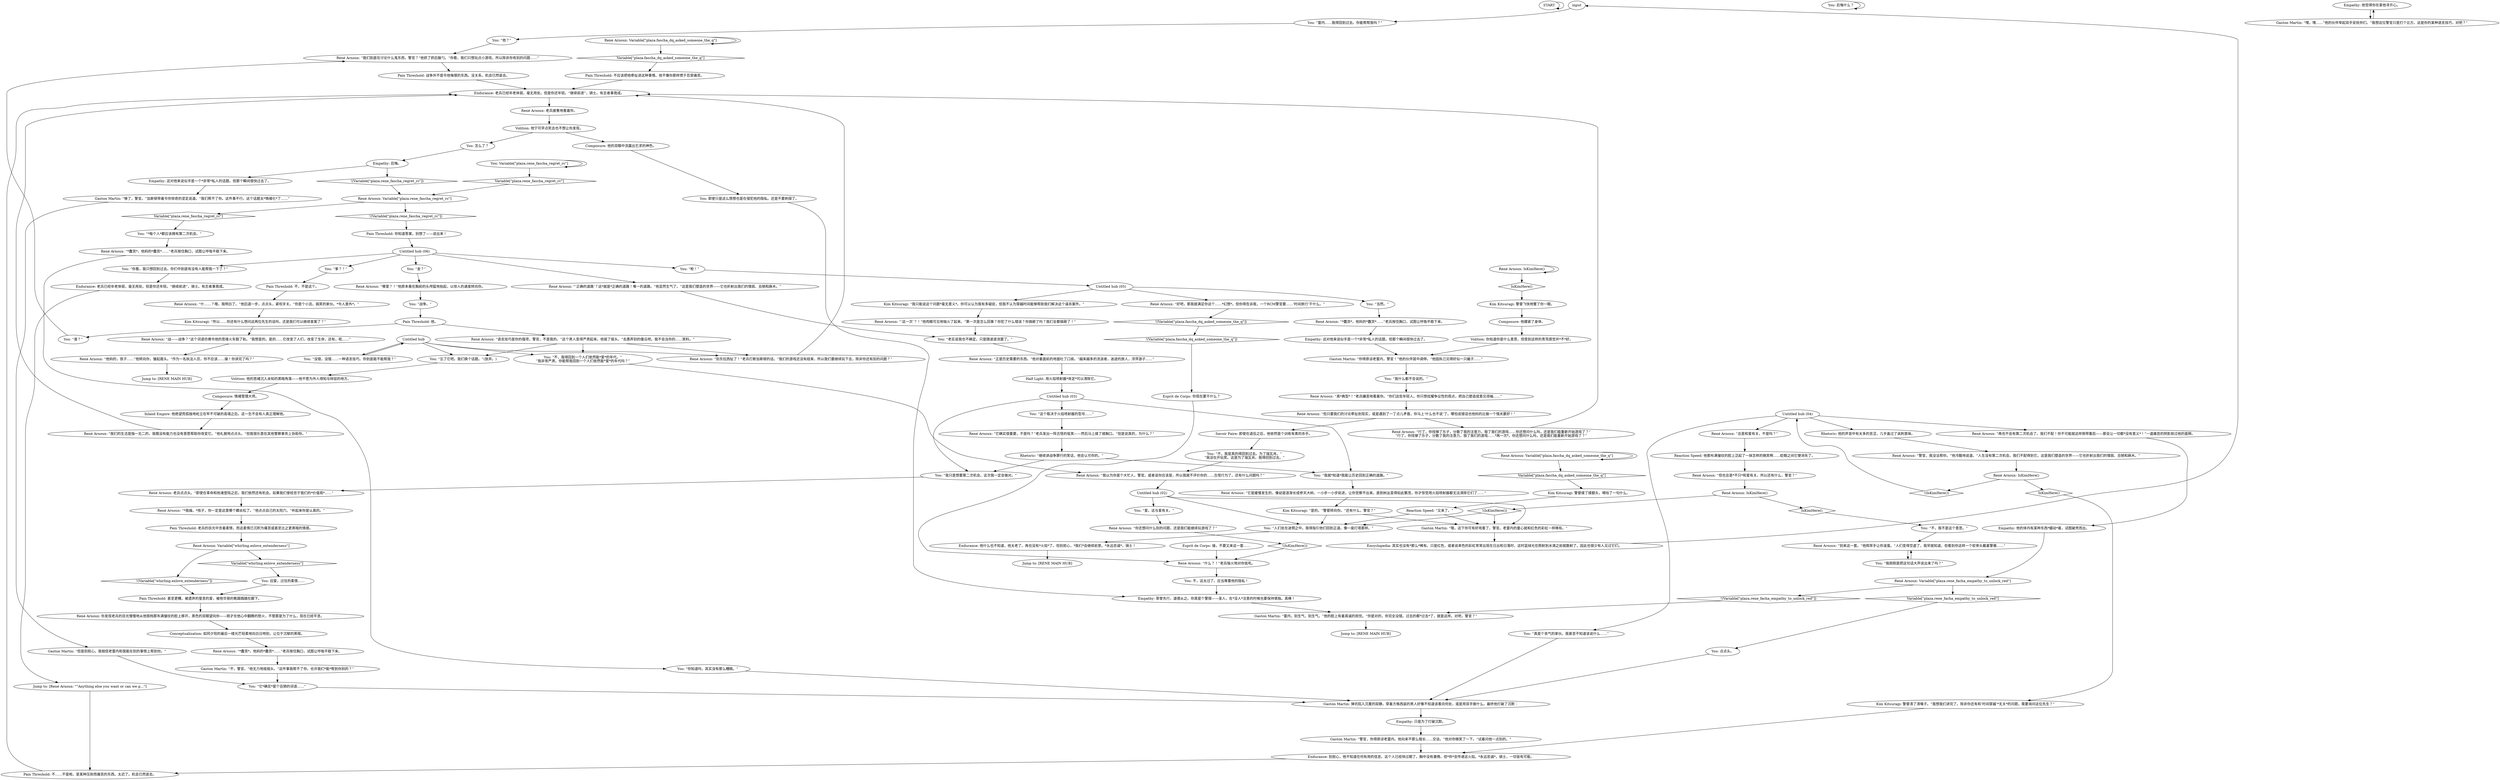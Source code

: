 # PLAZA / RENE TURNING BACK TIME
# Ask René if he knows a way to turn back time
# ==================================================
digraph G {
	  0 [label="START"];
	  1 [label="input"];
	  2 [label="Untitled hub (02)"];
	  3 [label="Endurance: 他什么也不知道，他太老了。再也没有*火焰*了。但别担心，*我们*会继续前景。*永远忠诚*，骑士！"];
	  4 [label="René Arnoux: 老兵点点头。“即使在革命和抢滩登陆之后，我们依然还有机会。如果我们曾经忠于我们的*价值观*……”"];
	  5 [label="René Arnoux: “‘这一次’？！”他肉眼可见地恼火了起来。“第一次是怎么回事？你犯了什么错误？你搞砸了吗？我们全都搞砸了！”"];
	  6 [label="Kim Kitsuragi: “所以……你还有什么想问这两位先生的话吗，还是我们可以继续查案了？”"];
	  7 [label="René Arnoux: “行了，你找够了乐子，分散了我的注意力，毁了我们的游戏……你还想问什么吗，还是我们能重新开始游戏了？”\n“行了，你找够了乐子，分散了我的注意力，毁了我们的游戏……*再一次*。你还想问什么吗，还是我们能重新开始游戏了？”"];
	  8 [label="You: “不，我不是这个意思。”"];
	  9 [label="René Arnoux: Variable[\"plaza.fascha_dq_asked_someone_the_q\"]"];
	  10 [label="Variable[\"plaza.fascha_dq_asked_someone_the_q\"]", shape=diamond];
	  11 [label="!(Variable[\"plaza.fascha_dq_asked_someone_the_q\"])", shape=diamond];
	  12 [label="Gaston Martin: “哦，这下你可有好戏看了，警官。老雷内的童心就和红色的彩虹一样稀有。”"];
	  13 [label="You: “老实说我也不确定。只是随波逐流罢了。”"];
	  14 [label="René Arnoux: “再也不会有第二次机会了。我们不配！你不可能就这样倒带重启——那会让一切都*没有意义*！”一道痛苦的阴影掠过他的面颊。"];
	  15 [label="You: “你知道吗，其实没有那么糟糕。”"];
	  16 [label="Empathy: 这对他来说似乎是一个*非常*私人的话题。但那个瞬间很快过去了。"];
	  17 [label="You: 后悔什么？"];
	  18 [label="You: Variable[\"plaza.rene_fascha_regret_rc\"]"];
	  19 [label="Variable[\"plaza.rene_fascha_regret_rc\"]", shape=diamond];
	  20 [label="!(Variable[\"plaza.rene_fascha_regret_rc\"])", shape=diamond];
	  21 [label="You: 不，这太过了。应当尊重他的隐私！"];
	  22 [label="Empathy: 他觉得你在拿他寻开心。"];
	  23 [label="Untitled hub"];
	  24 [label="René Arnoux: “语言技巧是你的强项，警官，不是我的。”这个男人变得严肃起来。他摇了摇头。“去愚弄别的傻瓜吧。我不会当你的……笑料。”"];
	  25 [label="You: “他？”"];
	  26 [label="René Arnoux: IsKimHere()"];
	  27 [label="IsKimHere()", shape=diamond];
	  28 [label="!(IsKimHere())", shape=diamond];
	  29 [label="Jump to: [RENE MAIN HUB]"];
	  30 [label="Composure: 他的双眼中流露出乞求的神色。"];
	  31 [label="You: 怎么了？"];
	  32 [label="You: 即使只是这么想想也是在侵犯他的隐私。还是不要刺探了。"];
	  33 [label="Untitled hub (05)"];
	  34 [label="René Arnoux: “哪里？！”他原本垂在胸前的头颅猛地抬起，以惊人的速度转向你。"];
	  35 [label="Kim Kitsuragi: “我只能说这个问题*毫无意义*。你可以认为我有多疑症，但我不认为穿越时间能够帮助我们解决这个谋杀案件。”"];
	  36 [label="You: “你看，我只想回到过去。你们中到底有没有人能帮我一下了？”"];
	  37 [label="You: “金？”"];
	  38 [label="You: “战争。”"];
	  39 [label="Savoir Faire: 即使在退伍之后，他依然是个训练有素的杀手。"];
	  40 [label="You: “我刚刚是把这句话大声说出来了吗？”"];
	  41 [label="Volition: 你知道你是什么意思，但受到这样的责骂感觉并*不*好。"];
	  42 [label="René Arnoux: Variable[\"plaza.fascha_dq_asked_someone_the_q\"]"];
	  43 [label="Variable[\"plaza.fascha_dq_asked_someone_the_q\"]", shape=diamond];
	  44 [label="!(Variable[\"plaza.fascha_dq_asked_someone_the_q\"])", shape=diamond];
	  45 [label="Kim Kitsuragi: “是的。”警督转向你。“还有什么，警官？”"];
	  46 [label="Half Light: 用火焰喷射器*肯定*可以清除它。"];
	  47 [label="Rhetoric: 他的声音中有太多的苦涩，几乎盖过了讽刺意味。"];
	  48 [label="You: 点点头。"];
	  49 [label="Volition: 他宁可早点死去也不想让你发现。"];
	  50 [label="Jump to: [RENE MAIN HUB]"];
	  51 [label="Pain Threshold: 不……不是枪。是某种压抑而痛苦的东西。太迟了。机会已然逝去。"];
	  52 [label="René Arnoux: “你还想问什么别的问题，还是我们能继续玩游戏了？”"];
	  53 [label="René Arnoux: “总是和爱有关，不是吗？”"];
	  54 [label="You: “它*确实*是个丑陋的词语……”"];
	  55 [label="Endurance: 老兵已经年老体弱，毫无用处。但是你还年轻。“继续前进”，骑士。有志者事竟成。"];
	  56 [label="René Arnoux: “*蠢货*，他妈的*蠢货*……”老兵按住胸口，试图让呼吸平稳下来。"];
	  57 [label="Volition: 他的思绪沉入未知的黑暗角落——他不愿为外人得知与辩驳的地方。"];
	  58 [label="René Arnoux: “我以为你是个大忙人，警官。或者说你应该是，所以我就不评价你的……古怪行为了。还有什么问题吗？”"];
	  59 [label="René Arnoux: “*我操。*孩子，你一定是这里哪个螺丝松了。”他点点自己的太阳穴。“听起来你是认真的。”"];
	  60 [label="René Arnoux: “它是缓慢发生的，像幼苗逐渐长成参天大树。一小步一小步前进，让你觉察不出来。直到树丛变得如此繁茂，你才惊觉用火焰喷射器都无法清除它们了……”"];
	  61 [label="René Arnoux: “‘正确的道路’？这*就是*正确的道路！唯一的道路。”他显然生气了。“这是我们塑造的世界——它也折射出我们的懦弱、丑陋和麻木。”"];
	  62 [label="You: “我什么都不会说的。”"];
	  63 [label="René Arnoux: “别东拉西扯了！”老兵打断加斯顿的话。“我们的游戏还没有结束，所以我们要继续玩下去，除非你还有别的问题？”"];
	  64 [label="You: “不，我是真的得回到过去。为了瑞瓦肖。”\n“我没在开玩笑。这是为了瑞瓦肖。我得回到过去。”"];
	  65 [label="René Arnoux: “他妈的，孩子……”他转向你，皱起眉头。“作为一名执法人员，你不应该……操！你讲完了吗？”"];
	  66 [label="René Arnoux: “我们到底在讨论什么鬼东西，警官？”他抓了抓后脑勺。“你看，我们只想玩点小游戏，所以除非你有别的问题……”"];
	  67 [label="Pain Threshold: 老兵的目光中含着柔情，而这柔情已沉积为痛苦或甚至比之更黑暗的情感。"];
	  68 [label="René Arnoux: “好吧，那我就满足你这个……*幻想*。但你得告诉我，一个RCM警官要……‘时间旅行’干什么。”"];
	  69 [label="You: “*每个人*都应该拥有第二次机会。”"];
	  70 [label="Pain Threshold: 他。"];
	  71 [label="René Arnoux: “战——战争？”这个词语仿佛令他的思维火车脱了轨。“我想是的。是的……它改变了人们，改变了生命，还有，呃……”"];
	  72 [label="Pain Threshold: 不应该把他牵扯进这种事情。他不像你那样惯于忍受痛苦。"];
	  73 [label="Esprit de Corps: 操，不要又来这一套……"];
	  74 [label="Esprit de Corps: 你现在要干什么？"];
	  75 [label="René Arnoux: “什么？！”老兵恼火地对你低吼。"];
	  76 [label="Encyclopedia: 其实也没有*那么*稀有。只是红色，或者说单色的彩虹常常出现在日出和日落时，这时蓝绿光在照射到水滴之前就散射了。因此也很少有人见过它们。"];
	  77 [label="Kim Kitsuragi: 警督清了清嗓子。“我想我们讲完了。除非你还有和‘时间穿越’*无关*的问题，需要询问这位先生？”"];
	  78 [label="Empathy: 这对他来说似乎是一个*非常*私人的话题。但那个瞬间很快过去了。"];
	  79 [label="Gaston Martin: “但是别担心。我相信老雷内和我能在别的事情上帮到你。”"];
	  80 [label="René Arnoux: 你发现老兵的目光慢慢地从他搭档那布满皱纹的脸上移开，黑色的双眼望向你——刚才在他心中翻腾的怒火，不管那是为了什么，现在已经平息。"];
	  81 [label="You: “枪！”"];
	  82 [label="Pain Threshold: 战争并不是令他悔恨的东西。没关系，机会已然逝去。"];
	  83 [label="René Arnoux: “真*典型*！”老兵嫌恶地看着你。“你们这些年轻人。你只想炫耀争议性的观点，把自己塑造成意见领袖……”"];
	  84 [label="You: “雷内……我得回到过去。你能帮帮我吗？”"];
	  85 [label="You: “人们处在迷惘之中。我得指引他们回到正道。像一座灯塔那样。”"];
	  86 [label="Untitled hub (04)"];
	  87 [label="Gaston Martin: 弹坑陷入沉重的寂静。穿着方格西装的男人好像不知道该看向何处，或是用双手做什么。最终他打破了沉默："];
	  88 [label="Gaston Martin: “够了，警官。”加斯顿带着令你惊奇的坚定说道。“我们帮不了你。这件事不行。这个话题太*情绪化*了……”"];
	  89 [label="You: “不，我得回到一个人们依然能*爱*的年代。”\n“我非常严肃。你能帮我回到一个人们依然能*爱*的年代吗？”"];
	  90 [label="You: “我就*知道*我能让历史回到正确的道路。”"];
	  91 [label="René Arnoux: Variable[\"plaza.rene_facha_empathy_to_unlock_red\"]"];
	  92 [label="Variable[\"plaza.rene_facha_empathy_to_unlock_red\"]", shape=diamond];
	  93 [label="!(Variable[\"plaza.rene_facha_empathy_to_unlock_red\"])", shape=diamond];
	  94 [label="René Arnoux: IsKimHere()"];
	  95 [label="IsKimHere()", shape=diamond];
	  96 [label="!(IsKimHere())", shape=diamond];
	  97 [label="Empathy: 只是为了打破沉默。"];
	  98 [label="You: “这个取决于火焰喷射器的型号……”"];
	  99 [label="René Arnoux: “它确实很重要，不是吗？”老兵发出一阵古怪的低笑——然后马上揉了揉胸口。“但是说真的，为什么？”"];
	  100 [label="René Arnoux: Variable[\"plaza.rene_fascha_regret_rc\"]"];
	  101 [label="Variable[\"plaza.rene_fascha_regret_rc\"]", shape=diamond];
	  102 [label="!(Variable[\"plaza.rene_fascha_regret_rc\"])", shape=diamond];
	  103 [label="Pain Threshold: 你知道答案，别想了——说出来！"];
	  104 [label="Conceptualization: 如同夕阳的最后一缕光芒轻柔地向白日吻别，让位于沉郁的黑暗。"];
	  105 [label="René Arnoux: “别来这一套。”他挥挥手让你滚蛋。“人们变得空虚了，我早就知道，但看到你这样一个软骨头戴着警徽……”"];
	  106 [label="Pain Threshold: 甚至更糟，被遗弃的窒息的爱，被他华丽的靴跟践踏在脚下。"];
	  107 [label="Gaston Martin: “雷内，别生气，别生气。”他的脸上有着真诚的担忧。“你是对的，你完全没错。过去的都*过去*了，就是这样。对吧，警官？”"];
	  108 [label="Empathy: 荣誉先行，道德从之。你真是个警探——圣人，在*没人*注意的时候也要保持慎独。真棒！"];
	  109 [label="René Arnoux: “*蠢货*，他妈的*蠢货*……”老兵按住胸口，试图让呼吸平稳下来。"];
	  110 [label="Gaston Martin: “你得原谅老雷内，警官！”他的伙伴居中调停。“他固执己见得好似一只蝎子……”"];
	  111 [label="Untitled hub (06)"];
	  112 [label="You: “没错，没错……一种语言技巧。你到底能不能帮我？”"];
	  113 [label="Jump to: [RENE MAIN HUB]"];
	  114 [label="You: “爱。这与爱有关。”"];
	  115 [label="René Arnoux: “警官，我没法帮你。”他冷酷地说道。“人生没有第二次机会。我们不配得到它。这是我们塑造的世界——它也折射出我们的懦弱、丑陋和麻木。”"];
	  116 [label="Gaston Martin: “警官，你得原谅老雷内。他向来不那么擅长……交谈。”他对你微笑了一下。“试着问他一点别的。”"];
	  117 [label="René Arnoux: “*蠢货*，他妈的*蠢货*……”老兵按住胸口，试图让呼吸平稳下来。"];
	  118 [label="Gaston Martin: “不，警官。”他无力地摇摇头。“这件事我帮不了你。也许我们*能*帮到你别的？”"];
	  119 [label="René Arnoux: “但只要我们的讨论牵扯到现实，或是遇到了一丁点儿矛盾，你马上‘什么也不说’了。哪怕说错话也他妈的比做一个懦夫要好！”"];
	  120 [label="Reaction Speed: “又来了。”"];
	  121 [label="You: 旧爱，过往的柔情……"];
	  122 [label="Empathy: 他的体内有某种东西*蠕动*着，试图破壳而出。"];
	  123 [label="Empathy: 后悔。"];
	  124 [label="Endurance: 老兵已经年老体弱，毫无用处。但是你还年轻。“继续前进”，骑士。有志者事竟成。"];
	  125 [label="René Arnoux: IsKimHere()"];
	  126 [label="IsKimHere()", shape=diamond];
	  127 [label="!(IsKimHere())", shape=diamond];
	  128 [label="Composure: 他绷紧了身体。"];
	  129 [label="Gaston Martin: “嘿，嘿……”他的伙伴举起双手安抚你们。“我想这位警官只是打个比方。这是你的某种语言技巧，对吧？”"];
	  130 [label="Reaction Speed: 他那布满皱纹的脸上泛起了一抹怎样的微笑啊……眨眼之间它便消失了。"];
	  131 [label="Kim Kitsuragi: 警督揉了揉额头，嘀咕了一句什么。"];
	  132 [label="Jump to: [René Arnoux: \"\"Anything else you want or can we g...\"]"];
	  133 [label="René Arnoux: 老兵疲惫地看着你。"];
	  134 [label="Kim Kitsuragi: 警督飞快地瞥了你一眼。"];
	  135 [label="Untitled hub (03)"];
	  136 [label="Rhetoric: “继续讲战争罪行的笑话，他会认可你的。”"];
	  137 [label="René Arnoux: “正是历史需要的东西。”他对着面前的地面吐了口痰。“越来越多的流浪者，迷途的旅人，浮萍游子……”"];
	  138 [label="You: “真是个丧气的家伙。我甚至不知道该说什么……”"];
	  139 [label="Endurance: 别担心，他不知道任何有用的信息。这个人已经快过期了。胸中没有激情。但*你*会传递这火焰。*永远忠诚*，骑士，一切皆有可能。"];
	  140 [label="René Arnoux: “我们的生活是独一无二的，我既没有能力也没有意愿帮助你改变它。”他礼貌地点点头。“但我很乐意在其他警察事务上协助你。”"];
	  141 [label="You: “爹？！”"];
	  142 [label="Pain Threshold: 不，不是这个。"];
	  143 [label="René Arnoux: “什……？哦，我明白了。”他后退一步，点点头，紧咬牙关。“你是个小丑。搞笑的家伙。*令人意外*。”"];
	  144 [label="You: “忘了它吧。我们换个话题。”(放弃。)"];
	  145 [label="René Arnoux: “但也总是*不只*和爱有关。所以还有什么，警官？”"];
	  146 [label="You: “我只是想要第二次机会。这次我一定会做对。”"];
	  147 [label="You: “当然。”"];
	  148 [label="Composure: 情绪管理大师。"];
	  149 [label="Inland Empire: 他绝望而孤独地屹立在牢不可破的高墙之后。这一生不会有人真正理解他。"];
	  150 [label="You: “谁？”"];
	  151 [label="René Arnoux: Variable[\"whirling.exlove_extenderness\"]"];
	  152 [label="Variable[\"whirling.exlove_extenderness\"]", shape=diamond];
	  153 [label="!(Variable[\"whirling.exlove_extenderness\"])", shape=diamond];
	  0 -> 0
	  1 -> 84
	  2 -> 114
	  2 -> 12
	  2 -> 85
	  3 -> 113
	  4 -> 59
	  5 -> 13
	  6 -> 71
	  7 -> 124
	  8 -> 105
	  9 -> 9
	  9 -> 10
	  10 -> 131
	  11 -> 44
	  12 -> 76
	  13 -> 137
	  14 -> 122
	  15 -> 87
	  16 -> 88
	  17 -> 17
	  18 -> 18
	  18 -> 19
	  19 -> 100
	  20 -> 100
	  21 -> 108
	  22 -> 129
	  23 -> 112
	  23 -> 89
	  23 -> 144
	  23 -> 63
	  24 -> 144
	  24 -> 89
	  24 -> 63
	  25 -> 66
	  26 -> 26
	  26 -> 27
	  27 -> 134
	  28 -> 75
	  30 -> 32
	  31 -> 123
	  32 -> 108
	  33 -> 35
	  33 -> 147
	  33 -> 68
	  34 -> 38
	  35 -> 5
	  36 -> 55
	  37 -> 34
	  38 -> 70
	  39 -> 64
	  40 -> 105
	  41 -> 110
	  42 -> 42
	  42 -> 43
	  43 -> 72
	  44 -> 74
	  45 -> 12
	  45 -> 85
	  46 -> 135
	  47 -> 115
	  48 -> 87
	  49 -> 30
	  49 -> 31
	  51 -> 124
	  52 -> 28
	  53 -> 130
	  54 -> 87
	  55 -> 132
	  56 -> 118
	  57 -> 148
	  58 -> 2
	  59 -> 67
	  60 -> 45
	  61 -> 13
	  62 -> 83
	  63 -> 124
	  64 -> 58
	  65 -> 50
	  66 -> 82
	  67 -> 151
	  68 -> 11
	  69 -> 117
	  70 -> 24
	  70 -> 150
	  71 -> 65
	  72 -> 124
	  73 -> 75
	  74 -> 75
	  75 -> 21
	  76 -> 1
	  77 -> 139
	  78 -> 110
	  79 -> 54
	  80 -> 104
	  81 -> 33
	  82 -> 124
	  83 -> 119
	  84 -> 25
	  85 -> 3
	  86 -> 138
	  86 -> 53
	  86 -> 14
	  86 -> 47
	  87 -> 97
	  88 -> 79
	  89 -> 58
	  90 -> 60
	  91 -> 92
	  91 -> 93
	  92 -> 48
	  93 -> 107
	  94 -> 96
	  94 -> 95
	  95 -> 77
	  96 -> 86
	  97 -> 116
	  98 -> 99
	  99 -> 136
	  100 -> 101
	  100 -> 102
	  101 -> 69
	  102 -> 103
	  103 -> 111
	  104 -> 56
	  105 -> 40
	  106 -> 80
	  107 -> 29
	  108 -> 107
	  109 -> 78
	  110 -> 62
	  111 -> 36
	  111 -> 37
	  111 -> 141
	  111 -> 81
	  111 -> 61
	  112 -> 23
	  114 -> 52
	  115 -> 94
	  116 -> 139
	  117 -> 15
	  118 -> 54
	  119 -> 39
	  119 -> 7
	  120 -> 12
	  120 -> 85
	  121 -> 106
	  122 -> 91
	  123 -> 16
	  123 -> 20
	  124 -> 133
	  125 -> 126
	  125 -> 127
	  126 -> 8
	  127 -> 12
	  127 -> 85
	  128 -> 41
	  129 -> 22
	  130 -> 145
	  131 -> 120
	  132 -> 51
	  133 -> 49
	  134 -> 128
	  135 -> 98
	  135 -> 90
	  135 -> 146
	  136 -> 90
	  136 -> 146
	  137 -> 46
	  138 -> 87
	  139 -> 51
	  140 -> 124
	  141 -> 142
	  142 -> 143
	  143 -> 6
	  144 -> 57
	  145 -> 125
	  146 -> 4
	  147 -> 109
	  148 -> 149
	  149 -> 140
	  150 -> 66
	  151 -> 152
	  151 -> 153
	  152 -> 121
	  153 -> 106
}

